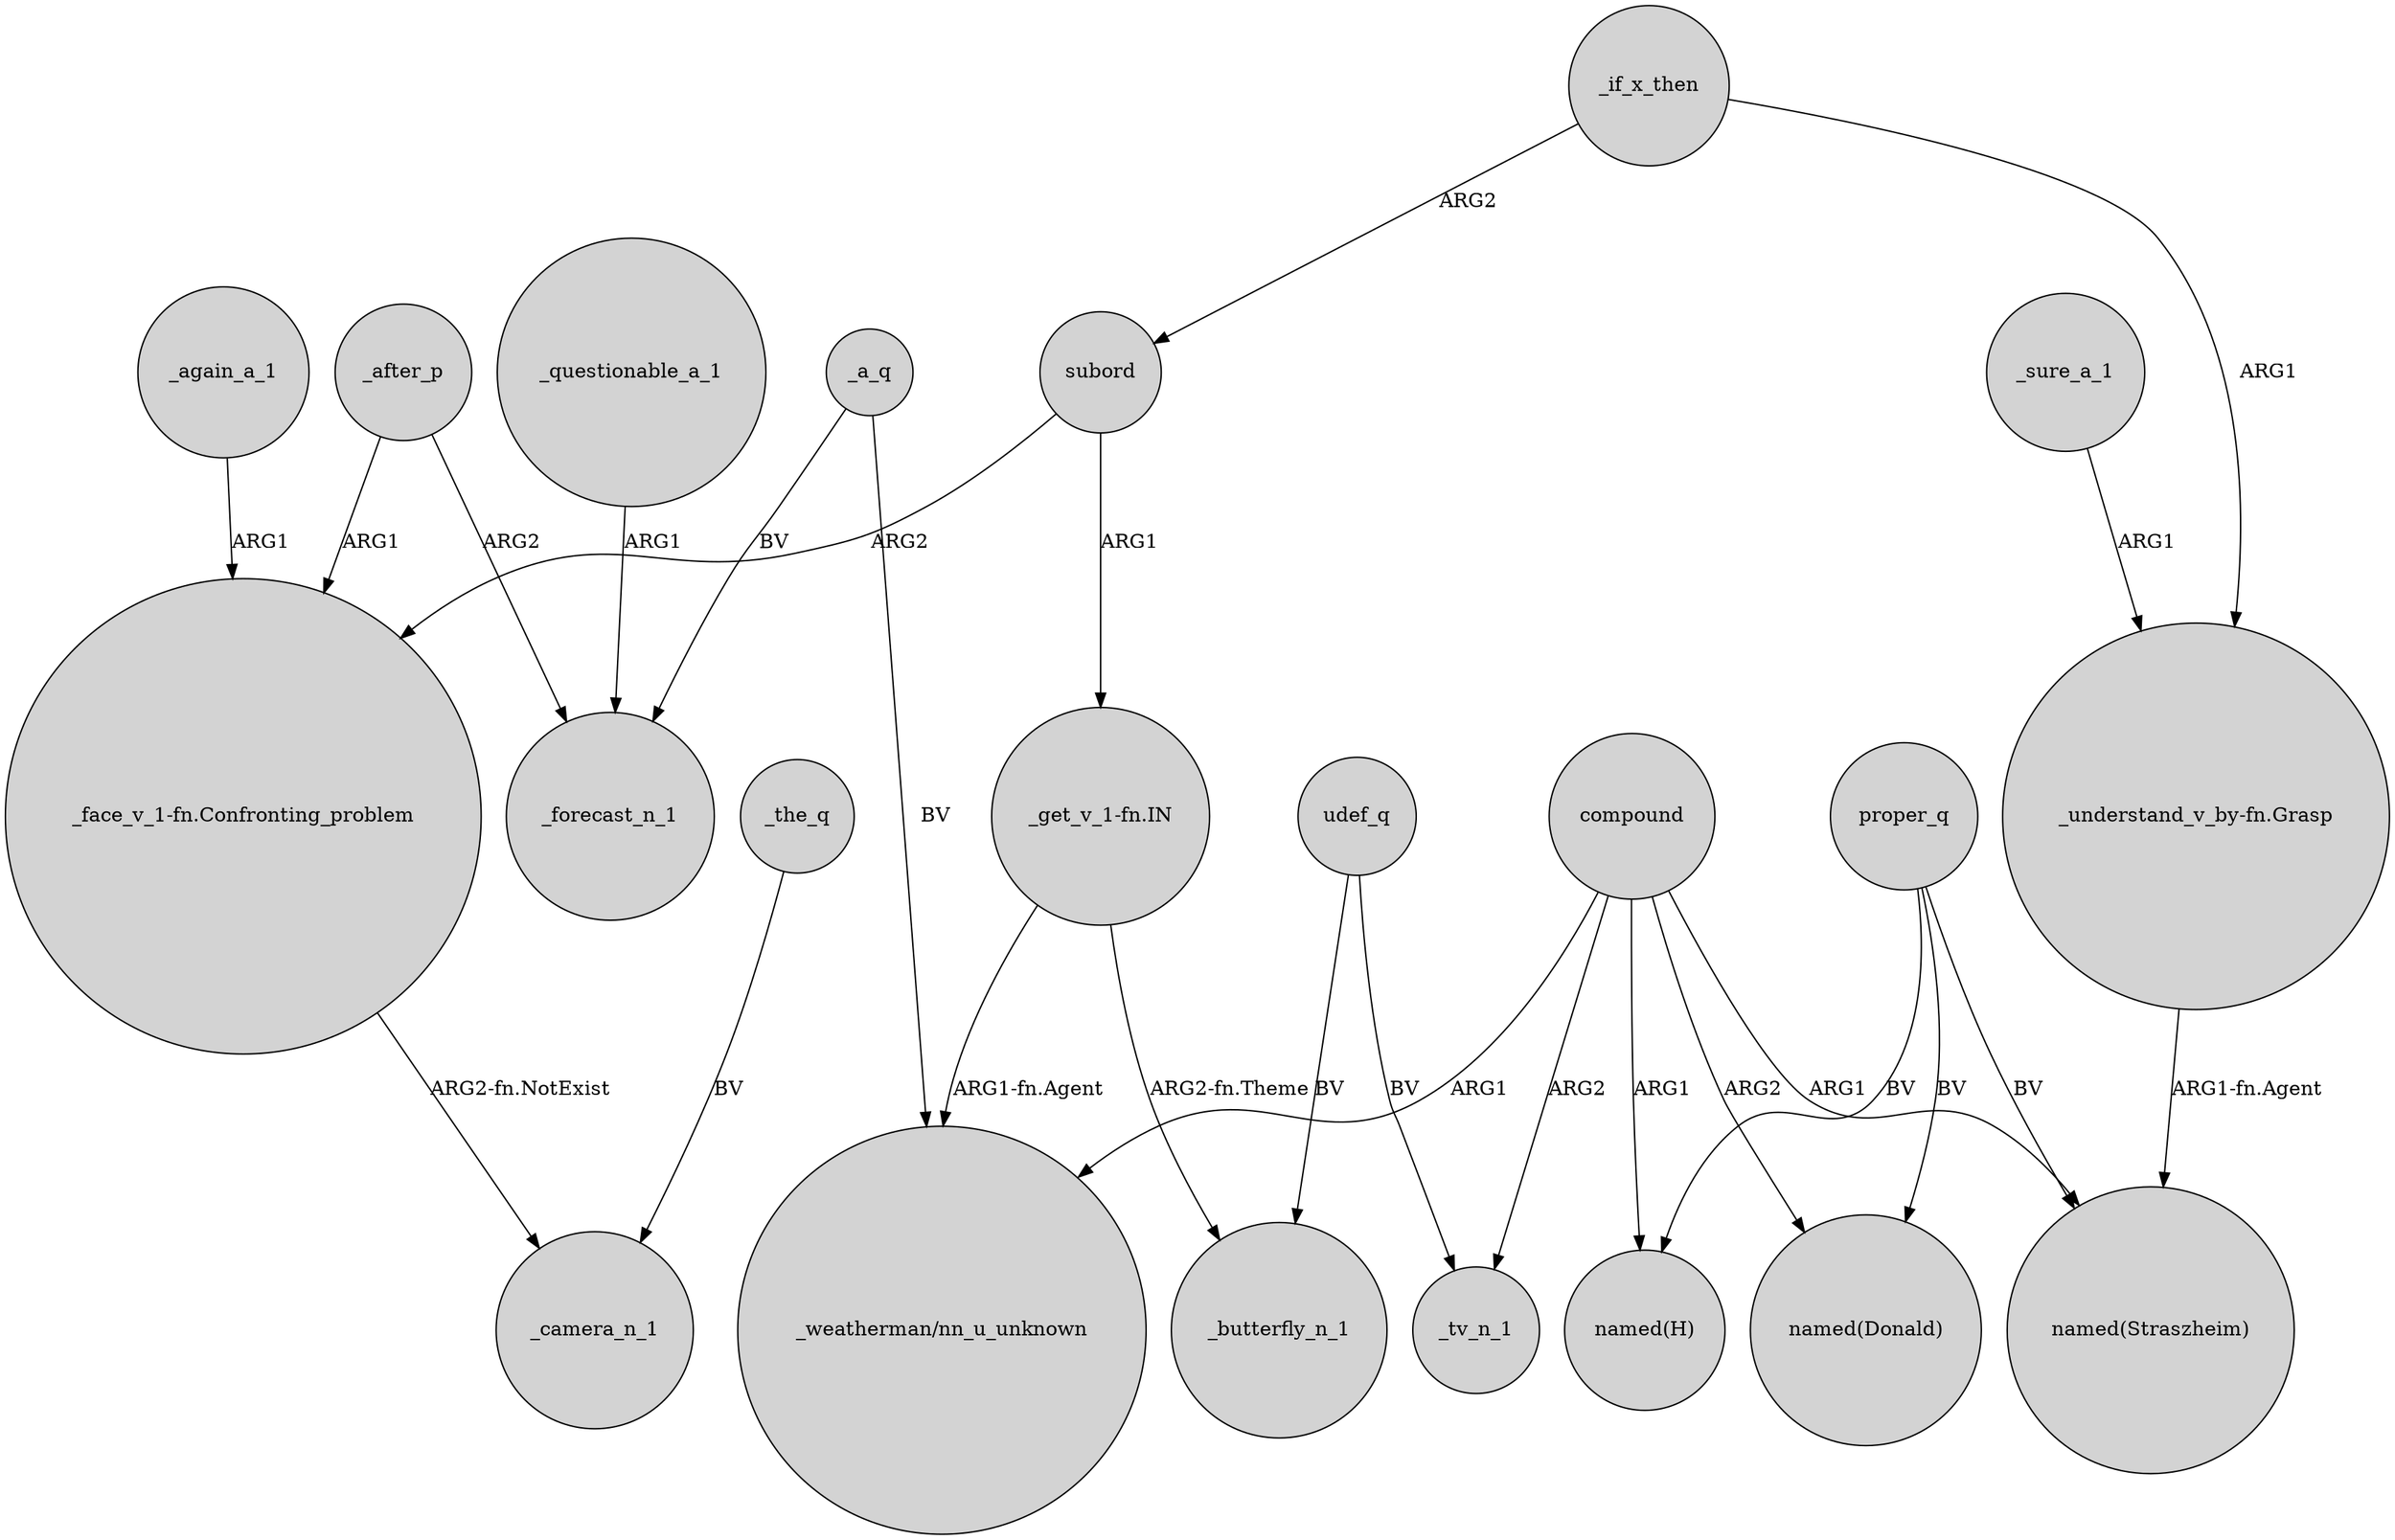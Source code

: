 digraph {
	node [shape=circle style=filled]
	_after_p -> _forecast_n_1 [label=ARG2]
	subord -> "_get_v_1-fn.IN" [label=ARG1]
	"_get_v_1-fn.IN" -> _butterfly_n_1 [label="ARG2-fn.Theme"]
	compound -> _tv_n_1 [label=ARG2]
	udef_q -> _tv_n_1 [label=BV]
	_a_q -> _forecast_n_1 [label=BV]
	"_face_v_1-fn.Confronting_problem" -> _camera_n_1 [label="ARG2-fn.NotExist"]
	compound -> "named(Donald)" [label=ARG2]
	_the_q -> _camera_n_1 [label=BV]
	_sure_a_1 -> "_understand_v_by-fn.Grasp" [label=ARG1]
	udef_q -> _butterfly_n_1 [label=BV]
	_after_p -> "_face_v_1-fn.Confronting_problem" [label=ARG1]
	"_understand_v_by-fn.Grasp" -> "named(Straszheim)" [label="ARG1-fn.Agent"]
	compound -> "_weatherman/nn_u_unknown" [label=ARG1]
	proper_q -> "named(H)" [label=BV]
	_again_a_1 -> "_face_v_1-fn.Confronting_problem" [label=ARG1]
	subord -> "_face_v_1-fn.Confronting_problem" [label=ARG2]
	proper_q -> "named(Straszheim)" [label=BV]
	_questionable_a_1 -> _forecast_n_1 [label=ARG1]
	_if_x_then -> "_understand_v_by-fn.Grasp" [label=ARG1]
	"_get_v_1-fn.IN" -> "_weatherman/nn_u_unknown" [label="ARG1-fn.Agent"]
	_if_x_then -> subord [label=ARG2]
	proper_q -> "named(Donald)" [label=BV]
	compound -> "named(Straszheim)" [label=ARG1]
	_a_q -> "_weatherman/nn_u_unknown" [label=BV]
	compound -> "named(H)" [label=ARG1]
}
